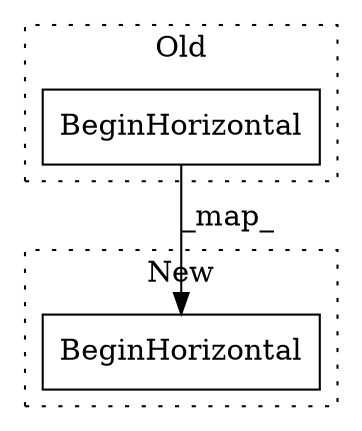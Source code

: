digraph G {
subgraph cluster0 {
1 [label="BeginHorizontal" a="32" s="1459" l="17" shape="box"];
label = "Old";
style="dotted";
}
subgraph cluster1 {
2 [label="BeginHorizontal" a="32" s="1299" l="17" shape="box"];
label = "New";
style="dotted";
}
1 -> 2 [label="_map_"];
}